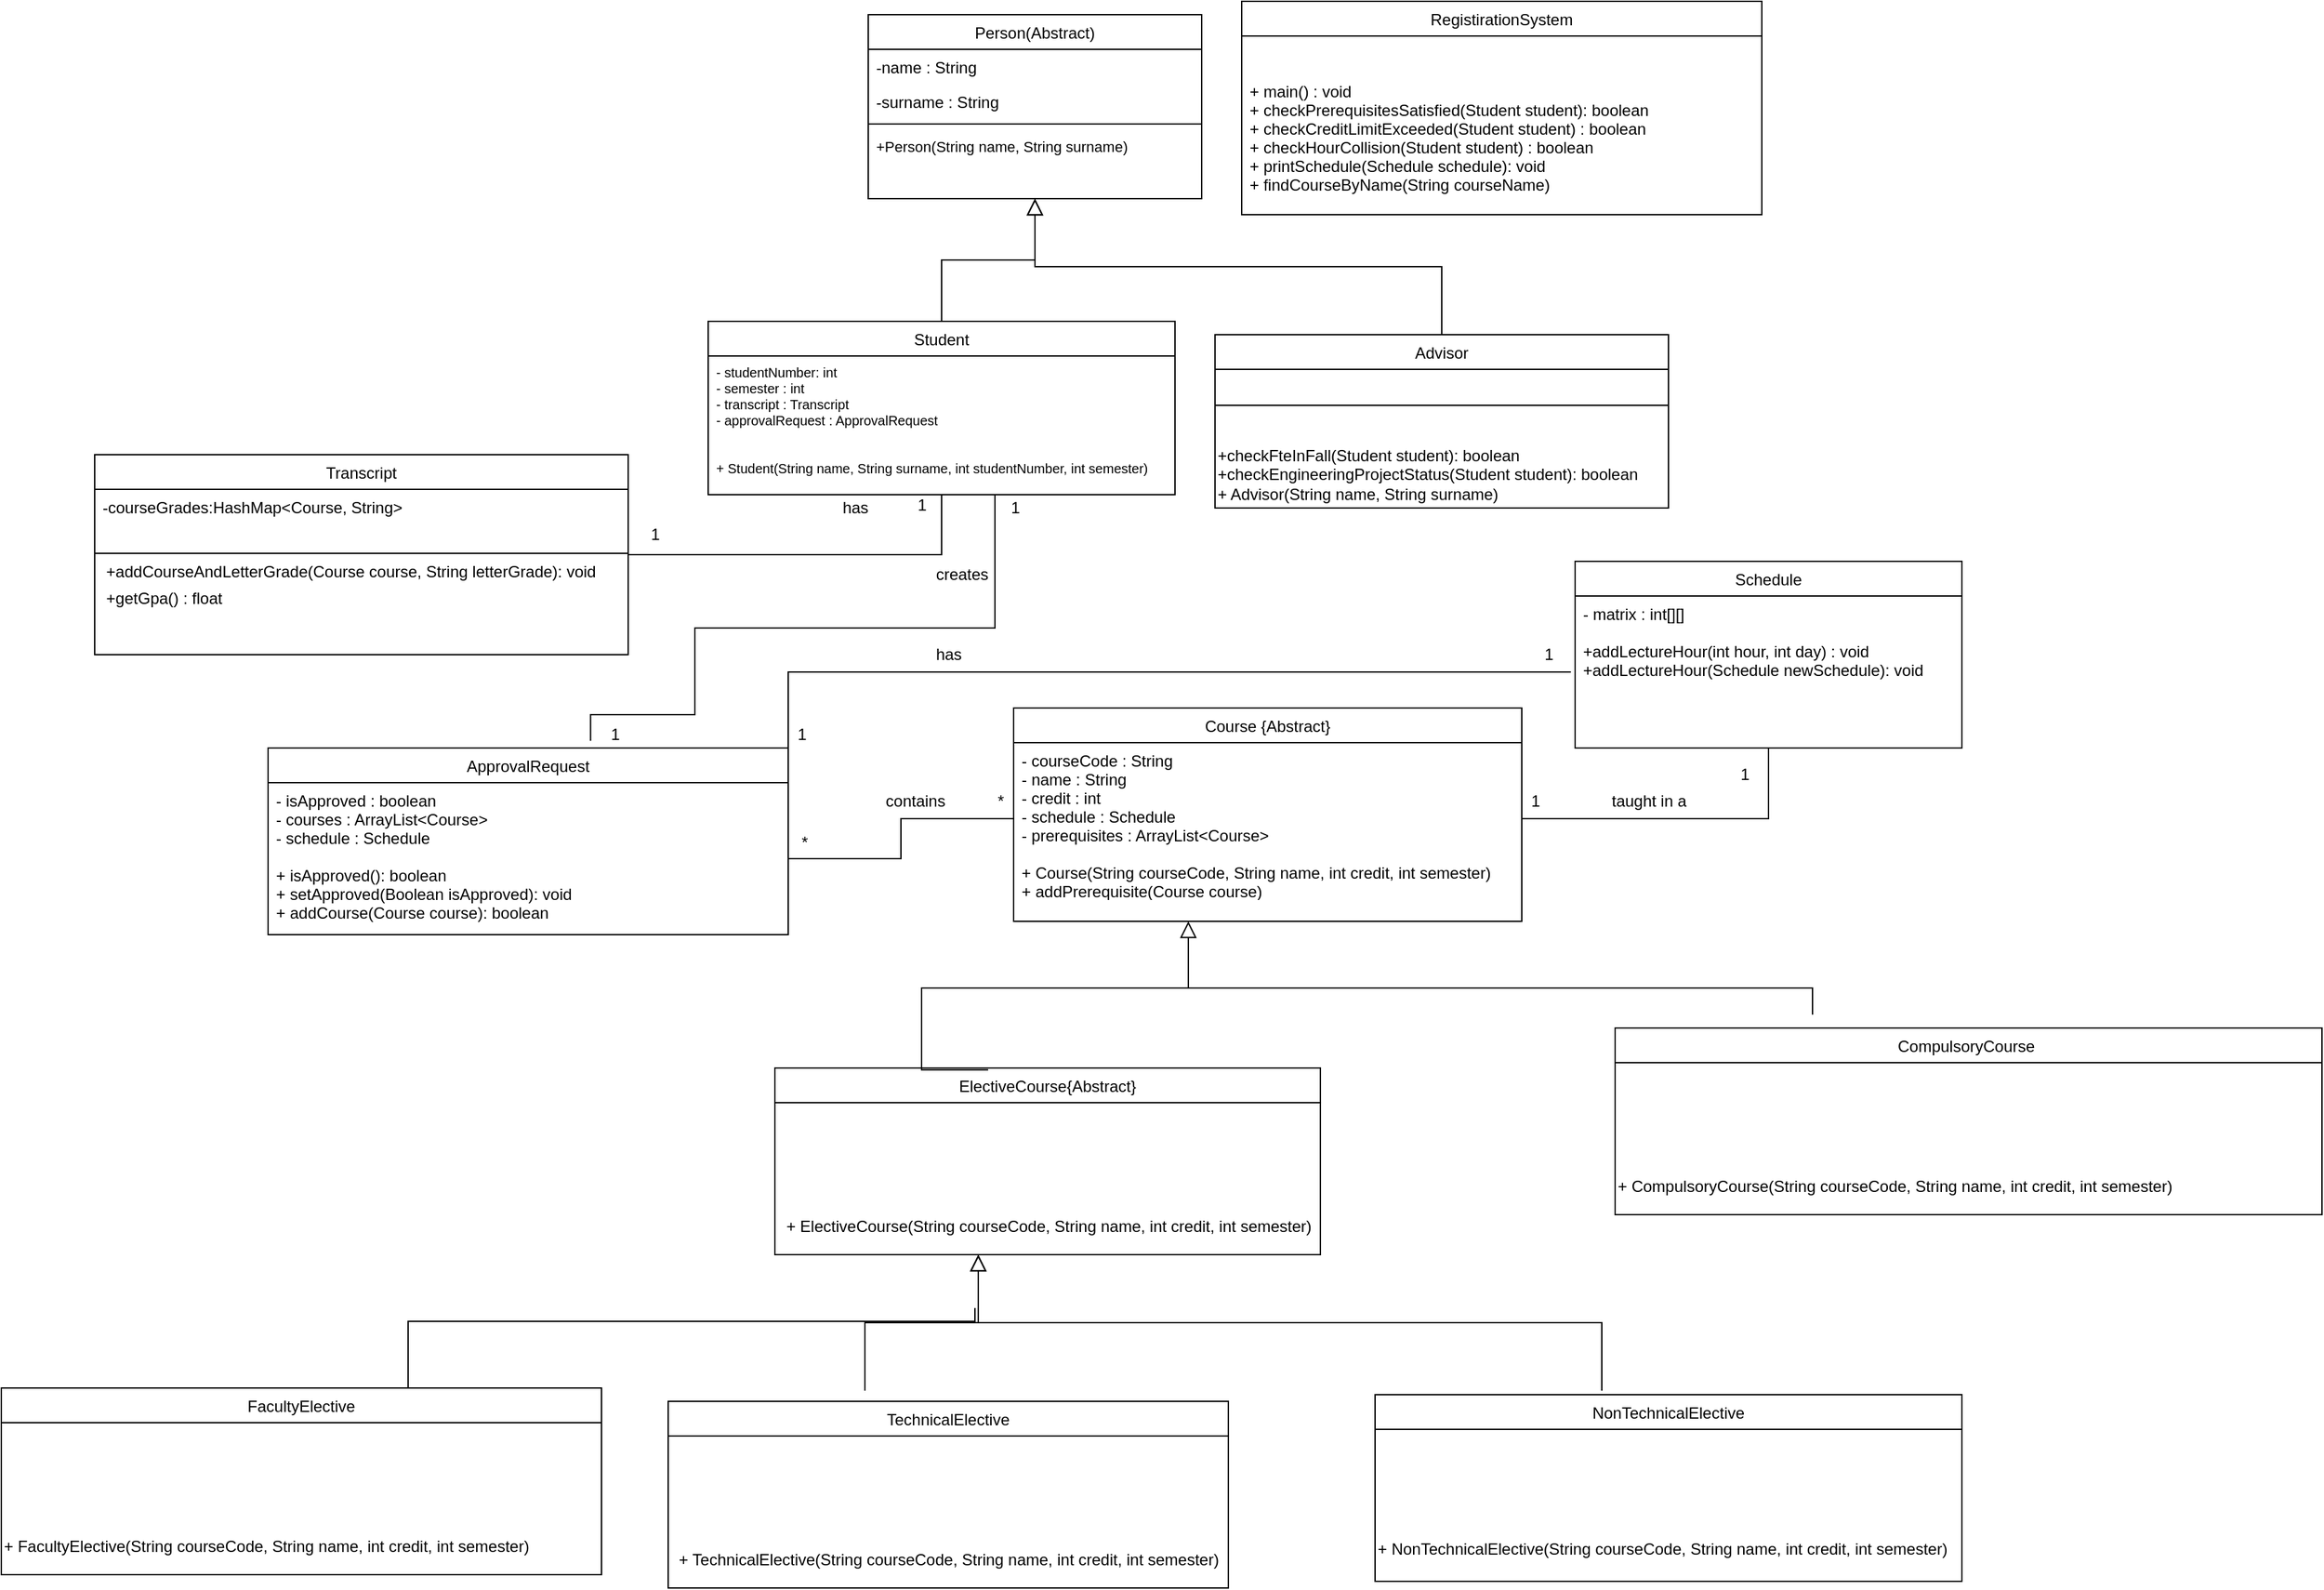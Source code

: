 <mxfile version="15.7.3" type="device"><diagram id="C5RBs43oDa-KdzZeNtuy" name="Page-1"><mxGraphModel dx="3793" dy="1429" grid="1" gridSize="10" guides="1" tooltips="1" connect="1" arrows="1" fold="1" page="1" pageScale="1" pageWidth="827" pageHeight="1169" math="0" shadow="0"><root><mxCell id="WIyWlLk6GJQsqaUBKTNV-0"/><mxCell id="WIyWlLk6GJQsqaUBKTNV-1" parent="WIyWlLk6GJQsqaUBKTNV-0"/><mxCell id="zkfFHV4jXpPFQw0GAbJ--0" value="Person(Abstract)" style="swimlane;fontStyle=0;align=center;verticalAlign=top;childLayout=stackLayout;horizontal=1;startSize=26;horizontalStack=0;resizeParent=1;resizeLast=0;collapsible=1;marginBottom=0;rounded=0;shadow=0;strokeWidth=1;" parent="WIyWlLk6GJQsqaUBKTNV-1" vertex="1"><mxGeometry x="160" y="120" width="250" height="138" as="geometry"><mxRectangle x="230" y="140" width="160" height="26" as="alternateBounds"/></mxGeometry></mxCell><mxCell id="zkfFHV4jXpPFQw0GAbJ--1" value="-name : String" style="text;align=left;verticalAlign=top;spacingLeft=4;spacingRight=4;overflow=hidden;rotatable=0;points=[[0,0.5],[1,0.5]];portConstraint=eastwest;" parent="zkfFHV4jXpPFQw0GAbJ--0" vertex="1"><mxGeometry y="26" width="250" height="26" as="geometry"/></mxCell><mxCell id="zkfFHV4jXpPFQw0GAbJ--2" value="-surname : String" style="text;align=left;verticalAlign=top;spacingLeft=4;spacingRight=4;overflow=hidden;rotatable=0;points=[[0,0.5],[1,0.5]];portConstraint=eastwest;rounded=0;shadow=0;html=0;" parent="zkfFHV4jXpPFQw0GAbJ--0" vertex="1"><mxGeometry y="52" width="250" height="26" as="geometry"/></mxCell><mxCell id="zkfFHV4jXpPFQw0GAbJ--4" value="" style="line;html=1;strokeWidth=1;align=left;verticalAlign=middle;spacingTop=-1;spacingLeft=3;spacingRight=3;rotatable=0;labelPosition=right;points=[];portConstraint=eastwest;" parent="zkfFHV4jXpPFQw0GAbJ--0" vertex="1"><mxGeometry y="78" width="250" height="8" as="geometry"/></mxCell><mxCell id="v041M9IS-gCjZcnM9Cg_-3" value="+Person(String name, String surname)" style="text;align=left;verticalAlign=top;spacingLeft=4;spacingRight=4;overflow=hidden;rotatable=0;points=[[0,0.5],[1,0.5]];portConstraint=eastwest;rounded=0;shadow=0;html=0;fontSize=11;" vertex="1" parent="zkfFHV4jXpPFQw0GAbJ--0"><mxGeometry y="86" width="250" height="26" as="geometry"/></mxCell><mxCell id="zkfFHV4jXpPFQw0GAbJ--6" value="Student" style="swimlane;fontStyle=0;align=center;verticalAlign=top;childLayout=stackLayout;horizontal=1;startSize=26;horizontalStack=0;resizeParent=1;resizeLast=0;collapsible=1;marginBottom=0;rounded=0;shadow=0;strokeWidth=1;" parent="WIyWlLk6GJQsqaUBKTNV-1" vertex="1"><mxGeometry x="40" y="350" width="350" height="130" as="geometry"><mxRectangle x="130" y="380" width="160" height="26" as="alternateBounds"/></mxGeometry></mxCell><mxCell id="zkfFHV4jXpPFQw0GAbJ--8" value="- studentNumber: int&#10;- semester : int&#10;- transcript : Transcript&#10;- approvalRequest : ApprovalRequest&#10;&#10;&#10;+ Student(String name, String surname, int studentNumber, int semester)" style="text;align=left;verticalAlign=top;spacingLeft=4;spacingRight=4;overflow=hidden;rotatable=0;points=[[0,0.5],[1,0.5]];portConstraint=eastwest;rounded=0;shadow=0;html=0;fontSize=10;" parent="zkfFHV4jXpPFQw0GAbJ--6" vertex="1"><mxGeometry y="26" width="350" height="104" as="geometry"/></mxCell><mxCell id="zkfFHV4jXpPFQw0GAbJ--12" value="" style="endArrow=block;endSize=10;endFill=0;shadow=0;strokeWidth=1;rounded=0;edgeStyle=elbowEdgeStyle;elbow=vertical;" parent="WIyWlLk6GJQsqaUBKTNV-1" source="zkfFHV4jXpPFQw0GAbJ--6" target="zkfFHV4jXpPFQw0GAbJ--0" edge="1"><mxGeometry width="160" relative="1" as="geometry"><mxPoint x="200" y="203" as="sourcePoint"/><mxPoint x="200" y="203" as="targetPoint"/></mxGeometry></mxCell><mxCell id="zkfFHV4jXpPFQw0GAbJ--13" value="Advisor" style="swimlane;fontStyle=0;align=center;verticalAlign=top;childLayout=stackLayout;horizontal=1;startSize=26;horizontalStack=0;resizeParent=1;resizeLast=0;collapsible=1;marginBottom=0;rounded=0;shadow=0;strokeWidth=1;" parent="WIyWlLk6GJQsqaUBKTNV-1" vertex="1"><mxGeometry x="420" y="360" width="340" height="130" as="geometry"><mxRectangle x="340" y="380" width="170" height="26" as="alternateBounds"/></mxGeometry></mxCell><mxCell id="zkfFHV4jXpPFQw0GAbJ--15" value="" style="line;html=1;strokeWidth=1;align=left;verticalAlign=middle;spacingTop=-1;spacingLeft=3;spacingRight=3;rotatable=0;labelPosition=right;points=[];portConstraint=eastwest;" parent="zkfFHV4jXpPFQw0GAbJ--13" vertex="1"><mxGeometry y="26" width="340" height="54" as="geometry"/></mxCell><mxCell id="WQhjMzVnhqIjHnXb6zLU-35" value="+checkFteInFall(Student student): boolean&lt;br&gt;&lt;div&gt;&lt;span&gt;+checkEngineeringProjectStatus(Student student): boolean&lt;/span&gt;&lt;/div&gt;&lt;div&gt;&lt;span&gt;+ Advisor(String name, String surname)&lt;/span&gt;&lt;/div&gt;" style="text;html=1;align=left;verticalAlign=middle;resizable=0;points=[];autosize=1;strokeColor=none;fillColor=none;" parent="zkfFHV4jXpPFQw0GAbJ--13" vertex="1"><mxGeometry y="80" width="340" height="50" as="geometry"/></mxCell><mxCell id="zkfFHV4jXpPFQw0GAbJ--16" value="" style="endArrow=block;endSize=10;endFill=0;shadow=0;strokeWidth=1;rounded=0;edgeStyle=elbowEdgeStyle;elbow=vertical;" parent="WIyWlLk6GJQsqaUBKTNV-1" source="zkfFHV4jXpPFQw0GAbJ--13" target="zkfFHV4jXpPFQw0GAbJ--0" edge="1"><mxGeometry width="160" relative="1" as="geometry"><mxPoint x="210" y="373" as="sourcePoint"/><mxPoint x="310" y="271" as="targetPoint"/></mxGeometry></mxCell><mxCell id="WQhjMzVnhqIjHnXb6zLU-38" style="edgeStyle=orthogonalEdgeStyle;rounded=0;orthogonalLoop=1;jettySize=auto;html=1;entryX=0.5;entryY=1;entryDx=0;entryDy=0;endArrow=none;endFill=0;" parent="WIyWlLk6GJQsqaUBKTNV-1" source="WQhjMzVnhqIjHnXb6zLU-1" target="zkfFHV4jXpPFQw0GAbJ--6" edge="1"><mxGeometry relative="1" as="geometry"/></mxCell><mxCell id="WQhjMzVnhqIjHnXb6zLU-1" value="Transcript" style="swimlane;fontStyle=0;align=center;verticalAlign=top;childLayout=stackLayout;horizontal=1;startSize=26;horizontalStack=0;resizeParent=1;resizeLast=0;collapsible=1;marginBottom=0;rounded=0;shadow=0;strokeWidth=1;" parent="WIyWlLk6GJQsqaUBKTNV-1" vertex="1"><mxGeometry x="-420" y="450" width="400" height="150" as="geometry"><mxRectangle x="130" y="380" width="160" height="26" as="alternateBounds"/></mxGeometry></mxCell><mxCell id="WQhjMzVnhqIjHnXb6zLU-2" value="-courseGrades:HashMap&lt;Course, String&gt;" style="text;align=left;verticalAlign=top;spacingLeft=4;spacingRight=4;overflow=hidden;rotatable=0;points=[[0,0.5],[1,0.5]];portConstraint=eastwest;rounded=0;shadow=0;html=0;" parent="WQhjMzVnhqIjHnXb6zLU-1" vertex="1"><mxGeometry y="26" width="400" height="44" as="geometry"/></mxCell><mxCell id="WQhjMzVnhqIjHnXb6zLU-3" value="" style="line;html=1;strokeWidth=1;align=left;verticalAlign=middle;spacingTop=-1;spacingLeft=3;spacingRight=3;rotatable=0;labelPosition=right;points=[];portConstraint=eastwest;" parent="WQhjMzVnhqIjHnXb6zLU-1" vertex="1"><mxGeometry y="70" width="400" height="8" as="geometry"/></mxCell><mxCell id="WQhjMzVnhqIjHnXb6zLU-4" value="&amp;nbsp; +addCourseAndLetterGrade(Course course, String letterGrade): void" style="text;html=1;align=left;verticalAlign=middle;resizable=0;points=[];autosize=1;strokeColor=none;fillColor=none;" parent="WQhjMzVnhqIjHnXb6zLU-1" vertex="1"><mxGeometry y="78" width="400" height="20" as="geometry"/></mxCell><mxCell id="v041M9IS-gCjZcnM9Cg_-4" value="&amp;nbsp; +getGpa() : float" style="text;html=1;align=left;verticalAlign=middle;resizable=0;points=[];autosize=1;strokeColor=none;fillColor=none;" vertex="1" parent="WQhjMzVnhqIjHnXb6zLU-1"><mxGeometry y="98" width="400" height="20" as="geometry"/></mxCell><mxCell id="WQhjMzVnhqIjHnXb6zLU-5" value="Course {Abstract}" style="swimlane;fontStyle=0;align=center;verticalAlign=top;childLayout=stackLayout;horizontal=1;startSize=26;horizontalStack=0;resizeParent=1;resizeLast=0;collapsible=1;marginBottom=0;rounded=0;shadow=0;strokeWidth=1;" parent="WIyWlLk6GJQsqaUBKTNV-1" vertex="1"><mxGeometry x="269" y="640" width="381" height="160" as="geometry"><mxRectangle x="130" y="380" width="160" height="26" as="alternateBounds"/></mxGeometry></mxCell><mxCell id="WQhjMzVnhqIjHnXb6zLU-6" value="- courseCode : String&#10;- name : String&#10;- credit : int&#10;- schedule : Schedule&#10;- prerequisites : ArrayList&lt;Course&gt;&#10;&#10;+ Course(String courseCode, String name, int credit, int semester)&#10;+ addPrerequisite(Course course)" style="text;align=left;verticalAlign=top;spacingLeft=4;spacingRight=4;overflow=hidden;rotatable=0;points=[[0,0.5],[1,0.5]];portConstraint=eastwest;rounded=0;shadow=0;html=0;" parent="WQhjMzVnhqIjHnXb6zLU-5" vertex="1"><mxGeometry y="26" width="381" height="114" as="geometry"/></mxCell><mxCell id="WQhjMzVnhqIjHnXb6zLU-11" value="ElectiveCourse{Abstract}" style="swimlane;fontStyle=0;align=center;verticalAlign=top;childLayout=stackLayout;horizontal=1;startSize=26;horizontalStack=0;resizeParent=1;resizeLast=0;collapsible=1;marginBottom=0;rounded=0;shadow=0;strokeWidth=1;" parent="WIyWlLk6GJQsqaUBKTNV-1" vertex="1"><mxGeometry x="90" y="910" width="409" height="140" as="geometry"><mxRectangle x="130" y="380" width="160" height="26" as="alternateBounds"/></mxGeometry></mxCell><mxCell id="v041M9IS-gCjZcnM9Cg_-7" value="&lt;span style=&quot;font-family: &amp;#34;helvetica&amp;#34; ; font-size: 12px ; text-align: left&quot;&gt;&lt;br&gt;&lt;br&gt;&lt;br&gt;&lt;br&gt;&lt;br&gt;&lt;br&gt;+ ElectiveCourse(String courseCode, String name, int credit, int semester)&lt;/span&gt;" style="text;html=1;align=center;verticalAlign=middle;resizable=0;points=[];autosize=1;strokeColor=none;fillColor=none;fontSize=11;" vertex="1" parent="WQhjMzVnhqIjHnXb6zLU-11"><mxGeometry y="26" width="409" height="100" as="geometry"/></mxCell><mxCell id="WQhjMzVnhqIjHnXb6zLU-13" value="CompulsoryCourse " style="swimlane;fontStyle=0;align=center;verticalAlign=top;childLayout=stackLayout;horizontal=1;startSize=26;horizontalStack=0;resizeParent=1;resizeLast=0;collapsible=1;marginBottom=0;rounded=0;shadow=0;strokeWidth=1;" parent="WIyWlLk6GJQsqaUBKTNV-1" vertex="1"><mxGeometry x="720" y="880" width="530" height="140" as="geometry"><mxRectangle x="130" y="380" width="160" height="26" as="alternateBounds"/></mxGeometry></mxCell><mxCell id="v041M9IS-gCjZcnM9Cg_-11" value="&lt;span style=&quot;font-family: &amp;quot;helvetica&amp;quot; ; font-size: 12px&quot;&gt;&lt;br&gt;&lt;br&gt;&lt;br&gt;&lt;br&gt;&lt;br&gt;&lt;br&gt;&lt;div style=&quot;&quot;&gt;&lt;span&gt;+ CompulsoryCourse(String courseCode, String name, int credit, int semester)&lt;/span&gt;&lt;/div&gt;&lt;/span&gt;" style="text;html=1;align=left;verticalAlign=middle;resizable=0;points=[];autosize=1;strokeColor=none;fillColor=none;fontSize=11;" vertex="1" parent="WQhjMzVnhqIjHnXb6zLU-13"><mxGeometry y="26" width="530" height="100" as="geometry"/></mxCell><mxCell id="WQhjMzVnhqIjHnXb6zLU-15" value="FacultyElective" style="swimlane;fontStyle=0;align=center;verticalAlign=top;childLayout=stackLayout;horizontal=1;startSize=26;horizontalStack=0;resizeParent=1;resizeLast=0;collapsible=1;marginBottom=0;rounded=0;shadow=0;strokeWidth=1;" parent="WIyWlLk6GJQsqaUBKTNV-1" vertex="1"><mxGeometry x="-490" y="1150" width="450" height="140" as="geometry"><mxRectangle x="130" y="380" width="160" height="26" as="alternateBounds"/></mxGeometry></mxCell><mxCell id="v041M9IS-gCjZcnM9Cg_-8" value="&lt;span style=&quot;font-family: &amp;#34;helvetica&amp;#34; ; font-size: 12px&quot;&gt;&lt;br&gt;&lt;br&gt;&lt;br&gt;&lt;br&gt;&lt;br&gt;&lt;br&gt;+ FacultyElective(String courseCode, String name, int credit, int semester)&lt;/span&gt;" style="text;html=1;align=left;verticalAlign=middle;resizable=0;points=[];autosize=1;strokeColor=none;fillColor=none;fontSize=11;" vertex="1" parent="WQhjMzVnhqIjHnXb6zLU-15"><mxGeometry y="26" width="450" height="100" as="geometry"/></mxCell><mxCell id="WQhjMzVnhqIjHnXb6zLU-17" value="NonTechnicalElective" style="swimlane;fontStyle=0;align=center;verticalAlign=top;childLayout=stackLayout;horizontal=1;startSize=26;horizontalStack=0;resizeParent=1;resizeLast=0;collapsible=1;marginBottom=0;rounded=0;shadow=0;strokeWidth=1;" parent="WIyWlLk6GJQsqaUBKTNV-1" vertex="1"><mxGeometry x="540" y="1155" width="440" height="140" as="geometry"><mxRectangle x="130" y="380" width="160" height="26" as="alternateBounds"/></mxGeometry></mxCell><mxCell id="v041M9IS-gCjZcnM9Cg_-10" value="&lt;br&gt;&lt;br&gt;&lt;br&gt;&lt;br&gt;&lt;div&gt;&lt;font face=&quot;helvetica&quot;&gt;&lt;span style=&quot;font-size: 12px&quot;&gt;&lt;br&gt;&lt;/span&gt;&lt;/font&gt;&lt;/div&gt;&lt;div&gt;&lt;br&gt;&lt;/div&gt;&lt;div&gt;&lt;span style=&quot;font-size: 12px ; font-family: &amp;#34;helvetica&amp;#34;&quot;&gt;+ NonTechnicalElective(String courseCode, String name, int credit, int semester)&lt;/span&gt;&lt;/div&gt;" style="text;html=1;align=left;verticalAlign=middle;resizable=0;points=[];autosize=1;strokeColor=none;fillColor=none;fontSize=11;" vertex="1" parent="WQhjMzVnhqIjHnXb6zLU-17"><mxGeometry y="26" width="440" height="100" as="geometry"/></mxCell><mxCell id="WQhjMzVnhqIjHnXb6zLU-19" value="TechnicalElective" style="swimlane;fontStyle=0;align=center;verticalAlign=top;childLayout=stackLayout;horizontal=1;startSize=26;horizontalStack=0;resizeParent=1;resizeLast=0;collapsible=1;marginBottom=0;rounded=0;shadow=0;strokeWidth=1;" parent="WIyWlLk6GJQsqaUBKTNV-1" vertex="1"><mxGeometry x="10" y="1160" width="420" height="140" as="geometry"><mxRectangle x="130" y="380" width="160" height="26" as="alternateBounds"/></mxGeometry></mxCell><mxCell id="v041M9IS-gCjZcnM9Cg_-9" value="&lt;span style=&quot;font-family: &amp;#34;helvetica&amp;#34; ; font-size: 12px ; text-align: left&quot;&gt;&lt;br&gt;&lt;br&gt;&lt;br&gt;&lt;br&gt;&lt;br&gt;&lt;br&gt;+ TechnicalElective(String courseCode, String name, int credit, int semester)&lt;/span&gt;" style="text;html=1;align=center;verticalAlign=middle;resizable=0;points=[];autosize=1;strokeColor=none;fillColor=none;fontSize=11;" vertex="1" parent="WQhjMzVnhqIjHnXb6zLU-19"><mxGeometry y="26" width="420" height="100" as="geometry"/></mxCell><mxCell id="WQhjMzVnhqIjHnXb6zLU-28" value="" style="endArrow=block;endSize=10;endFill=0;shadow=0;strokeWidth=1;rounded=0;edgeStyle=elbowEdgeStyle;elbow=vertical;" parent="WIyWlLk6GJQsqaUBKTNV-1" edge="1"><mxGeometry width="160" relative="1" as="geometry"><mxPoint x="157.5" y="1152" as="sourcePoint"/><mxPoint x="242.5" y="1050" as="targetPoint"/></mxGeometry></mxCell><mxCell id="WQhjMzVnhqIjHnXb6zLU-29" value="" style="endArrow=block;endSize=10;endFill=0;shadow=0;strokeWidth=1;rounded=0;edgeStyle=elbowEdgeStyle;elbow=vertical;" parent="WIyWlLk6GJQsqaUBKTNV-1" edge="1"><mxGeometry width="160" relative="1" as="geometry"><mxPoint x="710" y="1152" as="sourcePoint"/><mxPoint x="242.5" y="1050" as="targetPoint"/></mxGeometry></mxCell><mxCell id="WQhjMzVnhqIjHnXb6zLU-30" value="" style="endArrow=none;endSize=10;endFill=0;shadow=0;strokeWidth=1;rounded=0;elbow=vertical;exitX=0.5;exitY=0;exitDx=0;exitDy=0;edgeStyle=orthogonalEdgeStyle;" parent="WIyWlLk6GJQsqaUBKTNV-1" source="WQhjMzVnhqIjHnXb6zLU-15" edge="1"><mxGeometry width="160" relative="1" as="geometry"><mxPoint x="720" y="1162" as="sourcePoint"/><mxPoint x="240" y="1090" as="targetPoint"/><Array as="points"><mxPoint x="-185" y="1100"/><mxPoint x="240" y="1100"/></Array></mxGeometry></mxCell><mxCell id="WQhjMzVnhqIjHnXb6zLU-31" value="" style="endArrow=block;endSize=10;endFill=0;shadow=0;strokeWidth=1;rounded=0;edgeStyle=elbowEdgeStyle;elbow=vertical;" parent="WIyWlLk6GJQsqaUBKTNV-1" edge="1"><mxGeometry width="160" relative="1" as="geometry"><mxPoint x="868" y="870" as="sourcePoint"/><mxPoint x="400" y="800" as="targetPoint"/><Array as="points"><mxPoint x="630" y="850"/></Array></mxGeometry></mxCell><mxCell id="WQhjMzVnhqIjHnXb6zLU-32" value="" style="endArrow=none;endSize=10;endFill=0;shadow=0;strokeWidth=1;rounded=0;elbow=vertical;edgeStyle=orthogonalEdgeStyle;exitX=0.391;exitY=0.01;exitDx=0;exitDy=0;exitPerimeter=0;" parent="WIyWlLk6GJQsqaUBKTNV-1" source="WQhjMzVnhqIjHnXb6zLU-11" edge="1"><mxGeometry width="160" relative="1" as="geometry"><mxPoint x="200" y="880" as="sourcePoint"/><mxPoint x="400" y="820" as="targetPoint"/><Array as="points"><mxPoint x="200" y="911"/><mxPoint x="200" y="850"/><mxPoint x="400" y="850"/><mxPoint x="400" y="820"/></Array></mxGeometry></mxCell><mxCell id="WQhjMzVnhqIjHnXb6zLU-33" value="RegistirationSystem" style="swimlane;fontStyle=0;align=center;verticalAlign=top;childLayout=stackLayout;horizontal=1;startSize=26;horizontalStack=0;resizeParent=1;resizeLast=0;collapsible=1;marginBottom=0;rounded=0;shadow=0;strokeWidth=1;" parent="WIyWlLk6GJQsqaUBKTNV-1" vertex="1"><mxGeometry x="440" y="110" width="390" height="160" as="geometry"><mxRectangle x="130" y="380" width="160" height="26" as="alternateBounds"/></mxGeometry></mxCell><mxCell id="WQhjMzVnhqIjHnXb6zLU-34" value="&#10;&#10;+ main() : void&#10;+ checkPrerequisitesSatisfied(Student student): boolean&#10;+ checkCreditLimitExceeded(Student student) : boolean&#10;+ checkHourCollision(Student student) : boolean&#10;+ printSchedule(Schedule schedule): void&#10;+ findCourseByName(String courseName)" style="text;align=left;verticalAlign=top;spacingLeft=4;spacingRight=4;overflow=hidden;rotatable=0;points=[[0,0.5],[1,0.5]];portConstraint=eastwest;rounded=0;shadow=0;html=0;" parent="WQhjMzVnhqIjHnXb6zLU-33" vertex="1"><mxGeometry y="26" width="390" height="134" as="geometry"/></mxCell><mxCell id="WQhjMzVnhqIjHnXb6zLU-39" value="1" style="text;html=1;align=center;verticalAlign=middle;resizable=0;points=[];autosize=1;strokeColor=none;fillColor=none;" parent="WIyWlLk6GJQsqaUBKTNV-1" vertex="1"><mxGeometry x="-10" y="500" width="20" height="20" as="geometry"/></mxCell><mxCell id="WQhjMzVnhqIjHnXb6zLU-40" value="1" style="text;html=1;align=center;verticalAlign=middle;resizable=0;points=[];autosize=1;strokeColor=none;fillColor=none;" parent="WIyWlLk6GJQsqaUBKTNV-1" vertex="1"><mxGeometry x="190" y="478" width="20" height="20" as="geometry"/></mxCell><mxCell id="WQhjMzVnhqIjHnXb6zLU-41" value="has" style="text;html=1;align=center;verticalAlign=middle;resizable=0;points=[];autosize=1;strokeColor=none;fillColor=none;" parent="WIyWlLk6GJQsqaUBKTNV-1" vertex="1"><mxGeometry x="135" y="480" width="30" height="20" as="geometry"/></mxCell><mxCell id="WQhjMzVnhqIjHnXb6zLU-49" style="edgeStyle=orthogonalEdgeStyle;rounded=0;orthogonalLoop=1;jettySize=auto;html=1;exitX=0.5;exitY=1;exitDx=0;exitDy=0;entryX=1;entryY=0.5;entryDx=0;entryDy=0;endArrow=none;endFill=0;" parent="WIyWlLk6GJQsqaUBKTNV-1" source="WQhjMzVnhqIjHnXb6zLU-42" target="WQhjMzVnhqIjHnXb6zLU-6" edge="1"><mxGeometry relative="1" as="geometry"/></mxCell><mxCell id="WQhjMzVnhqIjHnXb6zLU-42" value="Schedule" style="swimlane;fontStyle=0;align=center;verticalAlign=top;childLayout=stackLayout;horizontal=1;startSize=26;horizontalStack=0;resizeParent=1;resizeLast=0;collapsible=1;marginBottom=0;rounded=0;shadow=0;strokeWidth=1;" parent="WIyWlLk6GJQsqaUBKTNV-1" vertex="1"><mxGeometry x="690" y="530" width="290" height="140" as="geometry"><mxRectangle x="130" y="380" width="160" height="26" as="alternateBounds"/></mxGeometry></mxCell><mxCell id="WQhjMzVnhqIjHnXb6zLU-43" value="- matrix : int[][]&#10; &#10;+addLectureHour(int hour, int day) : void&#10;+addLectureHour(Schedule newSchedule): void" style="text;align=left;verticalAlign=top;spacingLeft=4;spacingRight=4;overflow=hidden;rotatable=0;points=[[0,0.5],[1,0.5]];portConstraint=eastwest;rounded=0;shadow=0;html=0;" parent="WQhjMzVnhqIjHnXb6zLU-42" vertex="1"><mxGeometry y="26" width="290" height="64" as="geometry"/></mxCell><mxCell id="WQhjMzVnhqIjHnXb6zLU-48" style="edgeStyle=orthogonalEdgeStyle;rounded=0;orthogonalLoop=1;jettySize=auto;html=1;exitX=1;exitY=0;exitDx=0;exitDy=0;entryX=-0.011;entryY=0.891;entryDx=0;entryDy=0;entryPerimeter=0;endArrow=none;endFill=0;" parent="WIyWlLk6GJQsqaUBKTNV-1" source="WQhjMzVnhqIjHnXb6zLU-44" target="WQhjMzVnhqIjHnXb6zLU-43" edge="1"><mxGeometry relative="1" as="geometry"/></mxCell><mxCell id="WQhjMzVnhqIjHnXb6zLU-44" value="ApprovalRequest" style="swimlane;fontStyle=0;align=center;verticalAlign=top;childLayout=stackLayout;horizontal=1;startSize=26;horizontalStack=0;resizeParent=1;resizeLast=0;collapsible=1;marginBottom=0;rounded=0;shadow=0;strokeWidth=1;" parent="WIyWlLk6GJQsqaUBKTNV-1" vertex="1"><mxGeometry x="-290" y="670" width="390" height="140" as="geometry"><mxRectangle x="130" y="380" width="160" height="26" as="alternateBounds"/></mxGeometry></mxCell><mxCell id="WQhjMzVnhqIjHnXb6zLU-45" value="- isApproved : boolean&#10;- courses : ArrayList&lt;Course&gt;&#10;- schedule : Schedule&#10;&#10;+ isApproved(): boolean&#10;+ setApproved(Boolean isApproved): void&#10;+ addCourse(Course course): boolean" style="text;align=left;verticalAlign=top;spacingLeft=4;spacingRight=4;overflow=hidden;rotatable=0;points=[[0,0.5],[1,0.5]];portConstraint=eastwest;rounded=0;shadow=0;html=0;" parent="WQhjMzVnhqIjHnXb6zLU-44" vertex="1"><mxGeometry y="26" width="390" height="114" as="geometry"/></mxCell><mxCell id="WQhjMzVnhqIjHnXb6zLU-46" style="edgeStyle=orthogonalEdgeStyle;rounded=0;orthogonalLoop=1;jettySize=auto;html=1;endArrow=none;endFill=0;exitX=0.62;exitY=-0.038;exitDx=0;exitDy=0;exitPerimeter=0;" parent="WIyWlLk6GJQsqaUBKTNV-1" source="WQhjMzVnhqIjHnXb6zLU-44" edge="1"><mxGeometry relative="1" as="geometry"><mxPoint x="30" y="620" as="sourcePoint"/><mxPoint x="260" y="480" as="targetPoint"/><Array as="points"><mxPoint x="30" y="645"/><mxPoint x="30" y="580"/><mxPoint x="255" y="580"/></Array></mxGeometry></mxCell><mxCell id="WQhjMzVnhqIjHnXb6zLU-47" style="edgeStyle=orthogonalEdgeStyle;rounded=0;orthogonalLoop=1;jettySize=auto;html=1;exitX=1;exitY=0.5;exitDx=0;exitDy=0;endArrow=none;endFill=0;" parent="WIyWlLk6GJQsqaUBKTNV-1" source="WQhjMzVnhqIjHnXb6zLU-45" target="WQhjMzVnhqIjHnXb6zLU-6" edge="1"><mxGeometry relative="1" as="geometry"/></mxCell><mxCell id="WQhjMzVnhqIjHnXb6zLU-50" value="1" style="text;html=1;align=center;verticalAlign=middle;resizable=0;points=[];autosize=1;strokeColor=none;fillColor=none;" parent="WIyWlLk6GJQsqaUBKTNV-1" vertex="1"><mxGeometry x="260" y="480" width="20" height="20" as="geometry"/></mxCell><mxCell id="WQhjMzVnhqIjHnXb6zLU-51" value="1" style="text;html=1;align=center;verticalAlign=middle;resizable=0;points=[];autosize=1;strokeColor=none;fillColor=none;" parent="WIyWlLk6GJQsqaUBKTNV-1" vertex="1"><mxGeometry x="-40" y="650" width="20" height="20" as="geometry"/></mxCell><mxCell id="WQhjMzVnhqIjHnXb6zLU-52" value="creates" style="text;html=1;align=center;verticalAlign=middle;resizable=0;points=[];autosize=1;strokeColor=none;fillColor=none;" parent="WIyWlLk6GJQsqaUBKTNV-1" vertex="1"><mxGeometry x="205" y="530" width="50" height="20" as="geometry"/></mxCell><mxCell id="WQhjMzVnhqIjHnXb6zLU-53" value="1" style="text;html=1;align=center;verticalAlign=middle;resizable=0;points=[];autosize=1;strokeColor=none;fillColor=none;" parent="WIyWlLk6GJQsqaUBKTNV-1" vertex="1"><mxGeometry x="660" y="590" width="20" height="20" as="geometry"/></mxCell><mxCell id="WQhjMzVnhqIjHnXb6zLU-54" value="1" style="text;html=1;align=center;verticalAlign=middle;resizable=0;points=[];autosize=1;strokeColor=none;fillColor=none;" parent="WIyWlLk6GJQsqaUBKTNV-1" vertex="1"><mxGeometry x="100" y="650" width="20" height="20" as="geometry"/></mxCell><mxCell id="WQhjMzVnhqIjHnXb6zLU-55" value="has" style="text;html=1;align=center;verticalAlign=middle;resizable=0;points=[];autosize=1;strokeColor=none;fillColor=none;" parent="WIyWlLk6GJQsqaUBKTNV-1" vertex="1"><mxGeometry x="205" y="590" width="30" height="20" as="geometry"/></mxCell><mxCell id="WQhjMzVnhqIjHnXb6zLU-56" value="*" style="text;html=1;align=center;verticalAlign=middle;resizable=0;points=[];autosize=1;strokeColor=none;fillColor=none;" parent="WIyWlLk6GJQsqaUBKTNV-1" vertex="1"><mxGeometry x="102" y="731" width="20" height="20" as="geometry"/></mxCell><mxCell id="WQhjMzVnhqIjHnXb6zLU-57" value="*" style="text;html=1;align=center;verticalAlign=middle;resizable=0;points=[];autosize=1;strokeColor=none;fillColor=none;" parent="WIyWlLk6GJQsqaUBKTNV-1" vertex="1"><mxGeometry x="249" y="700" width="20" height="20" as="geometry"/></mxCell><mxCell id="WQhjMzVnhqIjHnXb6zLU-58" value="contains" style="text;html=1;align=center;verticalAlign=middle;resizable=0;points=[];autosize=1;strokeColor=none;fillColor=none;" parent="WIyWlLk6GJQsqaUBKTNV-1" vertex="1"><mxGeometry x="165" y="700" width="60" height="20" as="geometry"/></mxCell><mxCell id="WQhjMzVnhqIjHnXb6zLU-59" value="taught in a" style="text;html=1;align=center;verticalAlign=middle;resizable=0;points=[];autosize=1;strokeColor=none;fillColor=none;" parent="WIyWlLk6GJQsqaUBKTNV-1" vertex="1"><mxGeometry x="710" y="700" width="70" height="20" as="geometry"/></mxCell><mxCell id="WQhjMzVnhqIjHnXb6zLU-60" value="1" style="text;html=1;align=center;verticalAlign=middle;resizable=0;points=[];autosize=1;strokeColor=none;fillColor=none;" parent="WIyWlLk6GJQsqaUBKTNV-1" vertex="1"><mxGeometry x="650" y="700" width="20" height="20" as="geometry"/></mxCell><mxCell id="WQhjMzVnhqIjHnXb6zLU-62" value="1" style="text;html=1;align=center;verticalAlign=middle;resizable=0;points=[];autosize=1;strokeColor=none;fillColor=none;" parent="WIyWlLk6GJQsqaUBKTNV-1" vertex="1"><mxGeometry x="807" y="680" width="20" height="20" as="geometry"/></mxCell></root></mxGraphModel></diagram></mxfile>